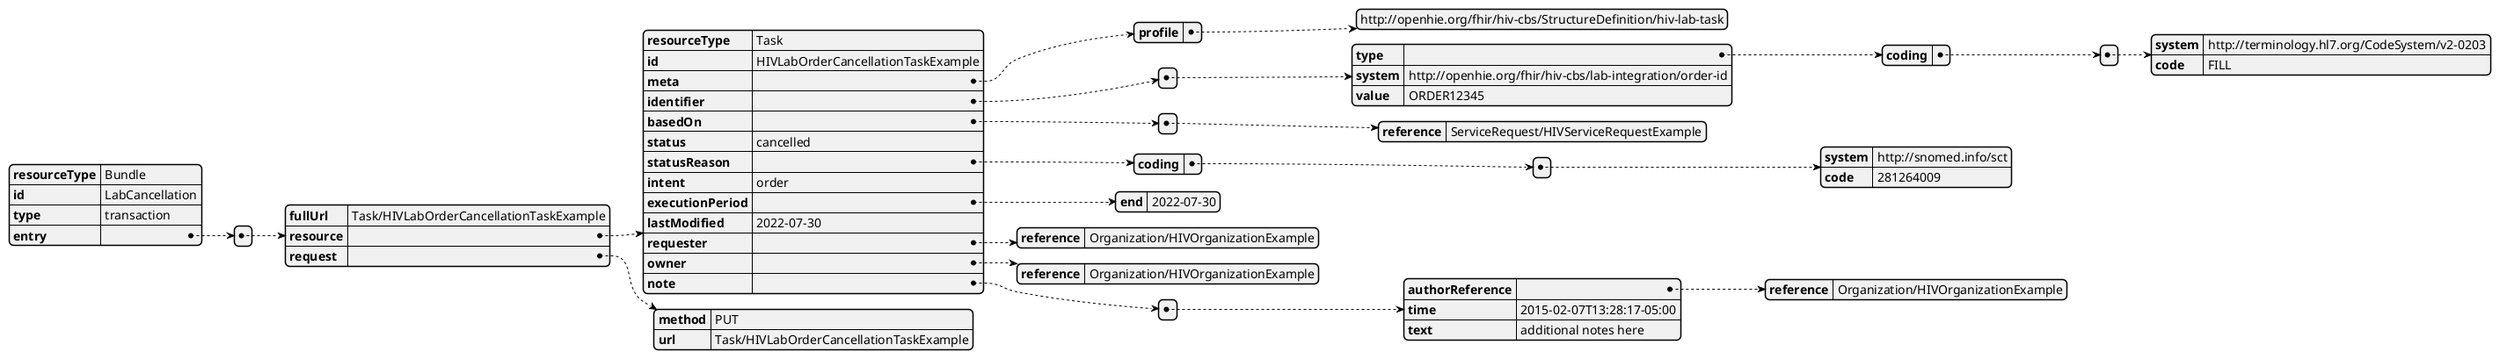 @startjson lab-cancellation-bundle
{
  "resourceType" : "Bundle",
  "id" : "LabCancellation",
  "type" : "transaction",
  "entry" : [{
    "fullUrl" : "Task/HIVLabOrderCancellationTaskExample",
    "resource" : {
      "resourceType" : "Task",
      "id" : "HIVLabOrderCancellationTaskExample",
      "meta" : {
        "profile" : ["http://openhie.org/fhir/hiv-cbs/StructureDefinition/hiv-lab-task"]
      },
    
      "identifier" : [{
        "type" : {
          "coding" : [{
            "system" : "http://terminology.hl7.org/CodeSystem/v2-0203",
            "code" : "FILL"
          }]
        },
        "system" : "http://openhie.org/fhir/hiv-cbs/lab-integration/order-id",
        "value" : "ORDER12345"
      }],
      "basedOn" : [{
        "reference" : "ServiceRequest/HIVServiceRequestExample"
      }],
      "status" : "cancelled",
      "statusReason" : {
        "coding" : [{
          "system" : "http://snomed.info/sct",
          "code" : "281264009"
        }]
      },
      "intent" : "order",
      "executionPeriod" : {
        "end" : "2022-07-30"
      },
      "lastModified" : "2022-07-30",
      "requester" : {
        "reference" : "Organization/HIVOrganizationExample"
      },
      "owner" : {
        "reference" : "Organization/HIVOrganizationExample"
      },
      "note" : [{
        "authorReference" : {
          "reference" : "Organization/HIVOrganizationExample"
        },
        "time" : "2015-02-07T13:28:17-05:00",
        "text" : "additional notes here"
      }]
    },
    "request" : {
      "method" : "PUT",
      "url" : "Task/HIVLabOrderCancellationTaskExample"
    }
  }]
}
@endjson